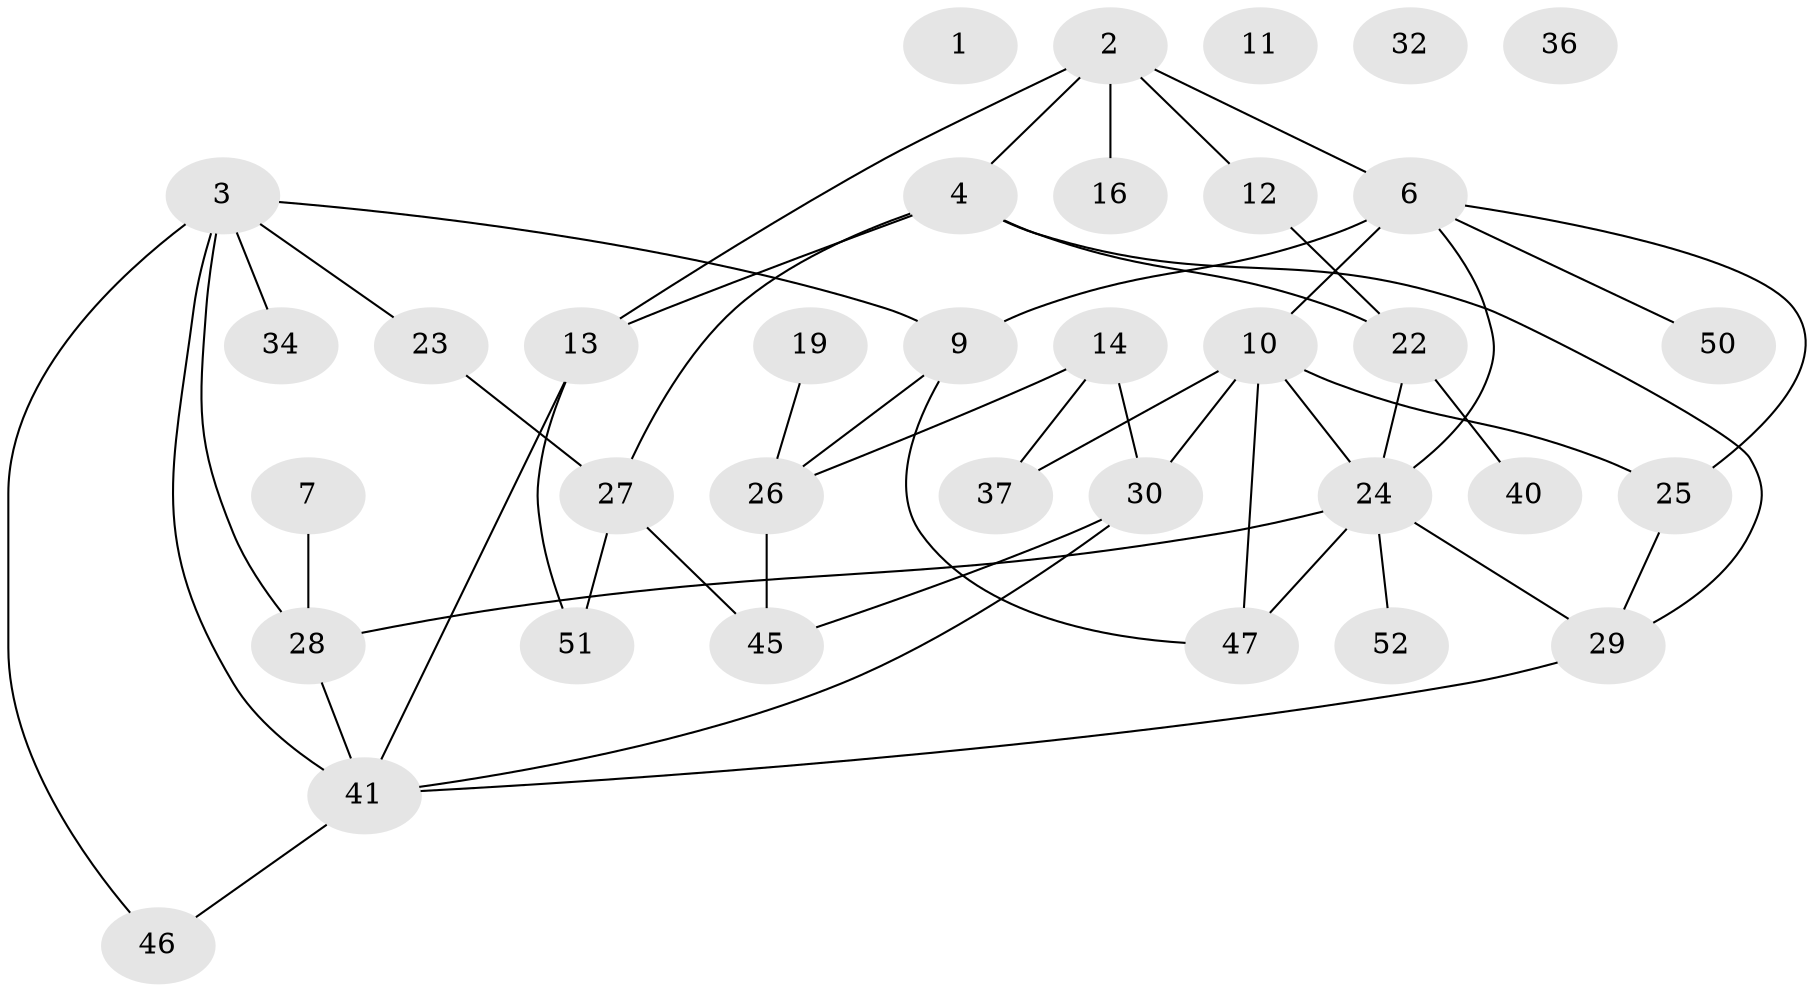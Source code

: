 // Generated by graph-tools (version 1.1) at 2025/23/03/03/25 07:23:24]
// undirected, 35 vertices, 51 edges
graph export_dot {
graph [start="1"]
  node [color=gray90,style=filled];
  1;
  2 [super="+20"];
  3 [super="+5"];
  4 [super="+31"];
  6 [super="+8"];
  7 [super="+15"];
  9 [super="+17"];
  10 [super="+49"];
  11;
  12 [super="+18"];
  13 [super="+42"];
  14 [super="+21"];
  16;
  19;
  22 [super="+48"];
  23;
  24 [super="+54"];
  25 [super="+39"];
  26 [super="+35"];
  27 [super="+33"];
  28 [super="+44"];
  29;
  30 [super="+38"];
  32;
  34;
  36;
  37 [super="+53"];
  40;
  41 [super="+43"];
  45;
  46;
  47;
  50;
  51;
  52;
  2 -- 12;
  2 -- 13;
  2 -- 16;
  2 -- 4;
  2 -- 6;
  3 -- 28;
  3 -- 41;
  3 -- 46;
  3 -- 9;
  3 -- 34;
  3 -- 23;
  4 -- 22;
  4 -- 27;
  4 -- 29;
  4 -- 13;
  6 -- 10;
  6 -- 50;
  6 -- 25;
  6 -- 24;
  6 -- 9 [weight=2];
  7 -- 28;
  9 -- 47;
  9 -- 26;
  10 -- 24 [weight=2];
  10 -- 25;
  10 -- 30 [weight=2];
  10 -- 37;
  10 -- 47;
  12 -- 22;
  13 -- 51;
  13 -- 41;
  14 -- 30 [weight=2];
  14 -- 37;
  14 -- 26;
  19 -- 26;
  22 -- 24;
  22 -- 40;
  23 -- 27;
  24 -- 28;
  24 -- 29;
  24 -- 52;
  24 -- 47;
  25 -- 29;
  26 -- 45;
  27 -- 45;
  27 -- 51;
  28 -- 41;
  29 -- 41;
  30 -- 41;
  30 -- 45;
  41 -- 46;
}
